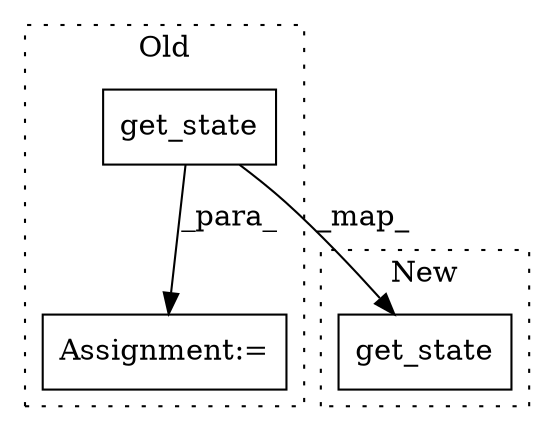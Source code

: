 digraph G {
subgraph cluster0 {
1 [label="get_state" a="32" s="10664,10682" l="10,1" shape="box"];
3 [label="Assignment:=" a="7" s="10658" l="1" shape="box"];
label = "Old";
style="dotted";
}
subgraph cluster1 {
2 [label="get_state" a="32" s="11327,11345" l="10,1" shape="box"];
label = "New";
style="dotted";
}
1 -> 2 [label="_map_"];
1 -> 3 [label="_para_"];
}